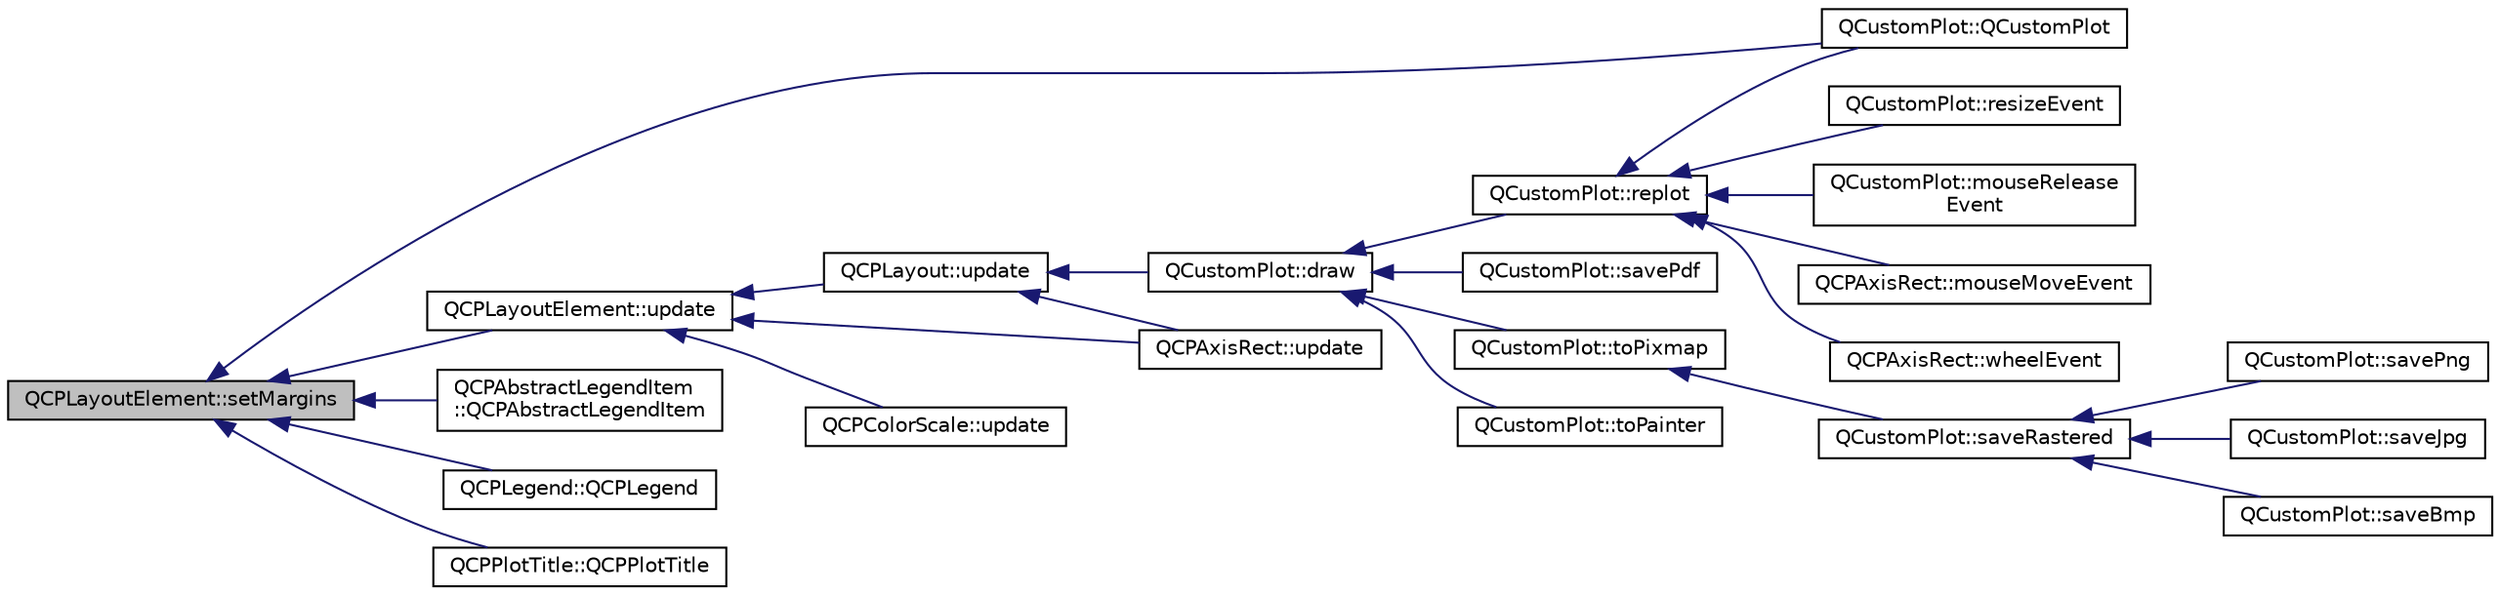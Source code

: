 digraph "QCPLayoutElement::setMargins"
{
  edge [fontname="Helvetica",fontsize="10",labelfontname="Helvetica",labelfontsize="10"];
  node [fontname="Helvetica",fontsize="10",shape=record];
  rankdir="LR";
  Node155 [label="QCPLayoutElement::setMargins",height=0.2,width=0.4,color="black", fillcolor="grey75", style="filled", fontcolor="black"];
  Node155 -> Node156 [dir="back",color="midnightblue",fontsize="10",style="solid",fontname="Helvetica"];
  Node156 [label="QCPLayoutElement::update",height=0.2,width=0.4,color="black", fillcolor="white", style="filled",URL="$class_q_c_p_layout_element.html#a929c2ec62e0e0e1d8418eaa802e2af9b"];
  Node156 -> Node157 [dir="back",color="midnightblue",fontsize="10",style="solid",fontname="Helvetica"];
  Node157 [label="QCPLayout::update",height=0.2,width=0.4,color="black", fillcolor="white", style="filled",URL="$class_q_c_p_layout.html#a34ab477e820537ded7bade4399c482fd"];
  Node157 -> Node158 [dir="back",color="midnightblue",fontsize="10",style="solid",fontname="Helvetica"];
  Node158 [label="QCustomPlot::draw",height=0.2,width=0.4,color="black", fillcolor="white", style="filled",URL="$class_q_custom_plot.html#ad7a7d878bf050f101a43008e7d8fdb52"];
  Node158 -> Node159 [dir="back",color="midnightblue",fontsize="10",style="solid",fontname="Helvetica"];
  Node159 [label="QCustomPlot::replot",height=0.2,width=0.4,color="black", fillcolor="white", style="filled",URL="$class_q_custom_plot.html#a606fd384b2a637ce2c24899bcbde77d6"];
  Node159 -> Node160 [dir="back",color="midnightblue",fontsize="10",style="solid",fontname="Helvetica"];
  Node160 [label="QCustomPlot::QCustomPlot",height=0.2,width=0.4,color="black", fillcolor="white", style="filled",URL="$class_q_custom_plot.html#a45b99626558651a6428b83972b0b34b8"];
  Node159 -> Node161 [dir="back",color="midnightblue",fontsize="10",style="solid",fontname="Helvetica"];
  Node161 [label="QCustomPlot::resizeEvent",height=0.2,width=0.4,color="black", fillcolor="white", style="filled",URL="$class_q_custom_plot.html#a13e05523a40c3f08875df5cde85cf0d9"];
  Node159 -> Node162 [dir="back",color="midnightblue",fontsize="10",style="solid",fontname="Helvetica"];
  Node162 [label="QCustomPlot::mouseRelease\lEvent",height=0.2,width=0.4,color="black", fillcolor="white", style="filled",URL="$class_q_custom_plot.html#a724e97d2e8c03e68adac5f4b6164a1b3"];
  Node159 -> Node163 [dir="back",color="midnightblue",fontsize="10",style="solid",fontname="Helvetica"];
  Node163 [label="QCPAxisRect::mouseMoveEvent",height=0.2,width=0.4,color="black", fillcolor="white", style="filled",URL="$class_q_c_p_axis_rect.html#a4baf3d5dd69166788f6ceda0ea182c6e"];
  Node159 -> Node164 [dir="back",color="midnightblue",fontsize="10",style="solid",fontname="Helvetica"];
  Node164 [label="QCPAxisRect::wheelEvent",height=0.2,width=0.4,color="black", fillcolor="white", style="filled",URL="$class_q_c_p_axis_rect.html#a5acf41fc30aa68ea263246ecfad85c31"];
  Node158 -> Node165 [dir="back",color="midnightblue",fontsize="10",style="solid",fontname="Helvetica"];
  Node165 [label="QCustomPlot::savePdf",height=0.2,width=0.4,color="black", fillcolor="white", style="filled",URL="$class_q_custom_plot.html#aaf05c57a72daaeebc9685b670ec57b6d"];
  Node158 -> Node166 [dir="back",color="midnightblue",fontsize="10",style="solid",fontname="Helvetica"];
  Node166 [label="QCustomPlot::toPixmap",height=0.2,width=0.4,color="black", fillcolor="white", style="filled",URL="$class_q_custom_plot.html#aabb974d71ce96c137dc04eb6eab844fe"];
  Node166 -> Node167 [dir="back",color="midnightblue",fontsize="10",style="solid",fontname="Helvetica"];
  Node167 [label="QCustomPlot::saveRastered",height=0.2,width=0.4,color="black", fillcolor="white", style="filled",URL="$class_q_custom_plot.html#ab528b84cf92baabe29b1d0ef2f77c93e"];
  Node167 -> Node168 [dir="back",color="midnightblue",fontsize="10",style="solid",fontname="Helvetica"];
  Node168 [label="QCustomPlot::savePng",height=0.2,width=0.4,color="black", fillcolor="white", style="filled",URL="$class_q_custom_plot.html#a7636261aff1f6d25c9da749ece3fc8b8"];
  Node167 -> Node169 [dir="back",color="midnightblue",fontsize="10",style="solid",fontname="Helvetica"];
  Node169 [label="QCustomPlot::saveJpg",height=0.2,width=0.4,color="black", fillcolor="white", style="filled",URL="$class_q_custom_plot.html#a490c722092d1771e8ce4a7a73dfd84ab"];
  Node167 -> Node170 [dir="back",color="midnightblue",fontsize="10",style="solid",fontname="Helvetica"];
  Node170 [label="QCustomPlot::saveBmp",height=0.2,width=0.4,color="black", fillcolor="white", style="filled",URL="$class_q_custom_plot.html#a6629d9e8e6da4bf18055ee0257fdce9a"];
  Node158 -> Node171 [dir="back",color="midnightblue",fontsize="10",style="solid",fontname="Helvetica"];
  Node171 [label="QCustomPlot::toPainter",height=0.2,width=0.4,color="black", fillcolor="white", style="filled",URL="$class_q_custom_plot.html#a1be68d5c0f1e086d6374d1340a193fb9"];
  Node157 -> Node172 [dir="back",color="midnightblue",fontsize="10",style="solid",fontname="Helvetica"];
  Node172 [label="QCPAxisRect::update",height=0.2,width=0.4,color="black", fillcolor="white", style="filled",URL="$class_q_c_p_axis_rect.html#a255080a017df9083a60a321ef2ba9ed8"];
  Node156 -> Node172 [dir="back",color="midnightblue",fontsize="10",style="solid",fontname="Helvetica"];
  Node156 -> Node173 [dir="back",color="midnightblue",fontsize="10",style="solid",fontname="Helvetica"];
  Node173 [label="QCPColorScale::update",height=0.2,width=0.4,color="black", fillcolor="white", style="filled",URL="$class_q_c_p_color_scale.html#ab8f6991ac88243fc582b44b183670334"];
  Node155 -> Node160 [dir="back",color="midnightblue",fontsize="10",style="solid",fontname="Helvetica"];
  Node155 -> Node174 [dir="back",color="midnightblue",fontsize="10",style="solid",fontname="Helvetica"];
  Node174 [label="QCPAbstractLegendItem\l::QCPAbstractLegendItem",height=0.2,width=0.4,color="black", fillcolor="white", style="filled",URL="$class_q_c_p_abstract_legend_item.html#afaff87610e8da0fa238ecf552872d774"];
  Node155 -> Node175 [dir="back",color="midnightblue",fontsize="10",style="solid",fontname="Helvetica"];
  Node175 [label="QCPLegend::QCPLegend",height=0.2,width=0.4,color="black", fillcolor="white", style="filled",URL="$class_q_c_p_legend.html#a0001a456989bd07ea378883651fabd72"];
  Node155 -> Node176 [dir="back",color="midnightblue",fontsize="10",style="solid",fontname="Helvetica"];
  Node176 [label="QCPPlotTitle::QCPPlotTitle",height=0.2,width=0.4,color="black", fillcolor="white", style="filled",URL="$class_q_c_p_plot_title.html#aaae17bee2de6d6a1e695f76fb1abed03"];
}
